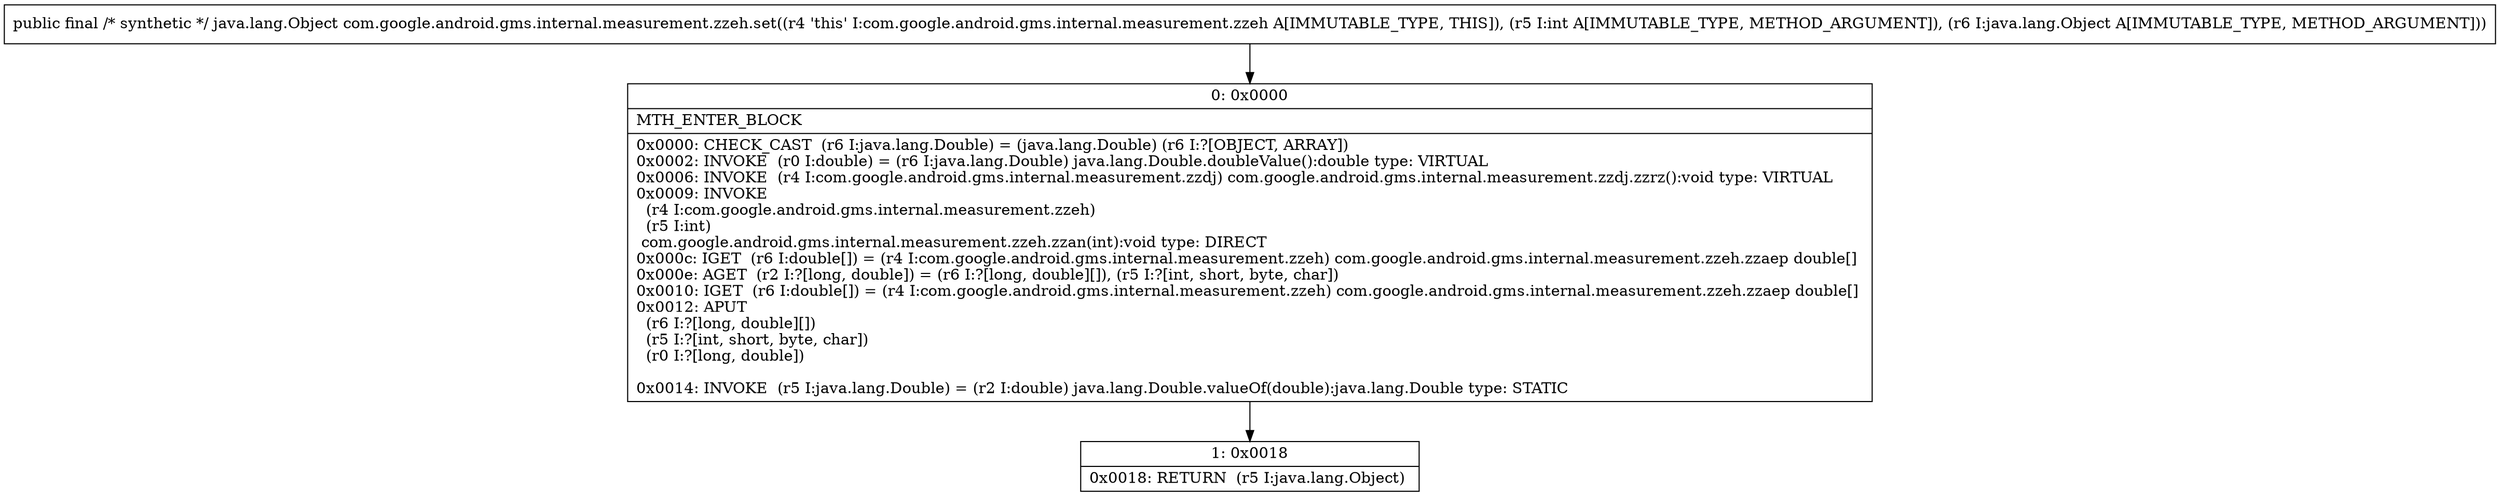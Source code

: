 digraph "CFG forcom.google.android.gms.internal.measurement.zzeh.set(ILjava\/lang\/Object;)Ljava\/lang\/Object;" {
Node_0 [shape=record,label="{0\:\ 0x0000|MTH_ENTER_BLOCK\l|0x0000: CHECK_CAST  (r6 I:java.lang.Double) = (java.lang.Double) (r6 I:?[OBJECT, ARRAY]) \l0x0002: INVOKE  (r0 I:double) = (r6 I:java.lang.Double) java.lang.Double.doubleValue():double type: VIRTUAL \l0x0006: INVOKE  (r4 I:com.google.android.gms.internal.measurement.zzdj) com.google.android.gms.internal.measurement.zzdj.zzrz():void type: VIRTUAL \l0x0009: INVOKE  \l  (r4 I:com.google.android.gms.internal.measurement.zzeh)\l  (r5 I:int)\l com.google.android.gms.internal.measurement.zzeh.zzan(int):void type: DIRECT \l0x000c: IGET  (r6 I:double[]) = (r4 I:com.google.android.gms.internal.measurement.zzeh) com.google.android.gms.internal.measurement.zzeh.zzaep double[] \l0x000e: AGET  (r2 I:?[long, double]) = (r6 I:?[long, double][]), (r5 I:?[int, short, byte, char]) \l0x0010: IGET  (r6 I:double[]) = (r4 I:com.google.android.gms.internal.measurement.zzeh) com.google.android.gms.internal.measurement.zzeh.zzaep double[] \l0x0012: APUT  \l  (r6 I:?[long, double][])\l  (r5 I:?[int, short, byte, char])\l  (r0 I:?[long, double])\l \l0x0014: INVOKE  (r5 I:java.lang.Double) = (r2 I:double) java.lang.Double.valueOf(double):java.lang.Double type: STATIC \l}"];
Node_1 [shape=record,label="{1\:\ 0x0018|0x0018: RETURN  (r5 I:java.lang.Object) \l}"];
MethodNode[shape=record,label="{public final \/* synthetic *\/ java.lang.Object com.google.android.gms.internal.measurement.zzeh.set((r4 'this' I:com.google.android.gms.internal.measurement.zzeh A[IMMUTABLE_TYPE, THIS]), (r5 I:int A[IMMUTABLE_TYPE, METHOD_ARGUMENT]), (r6 I:java.lang.Object A[IMMUTABLE_TYPE, METHOD_ARGUMENT])) }"];
MethodNode -> Node_0;
Node_0 -> Node_1;
}

